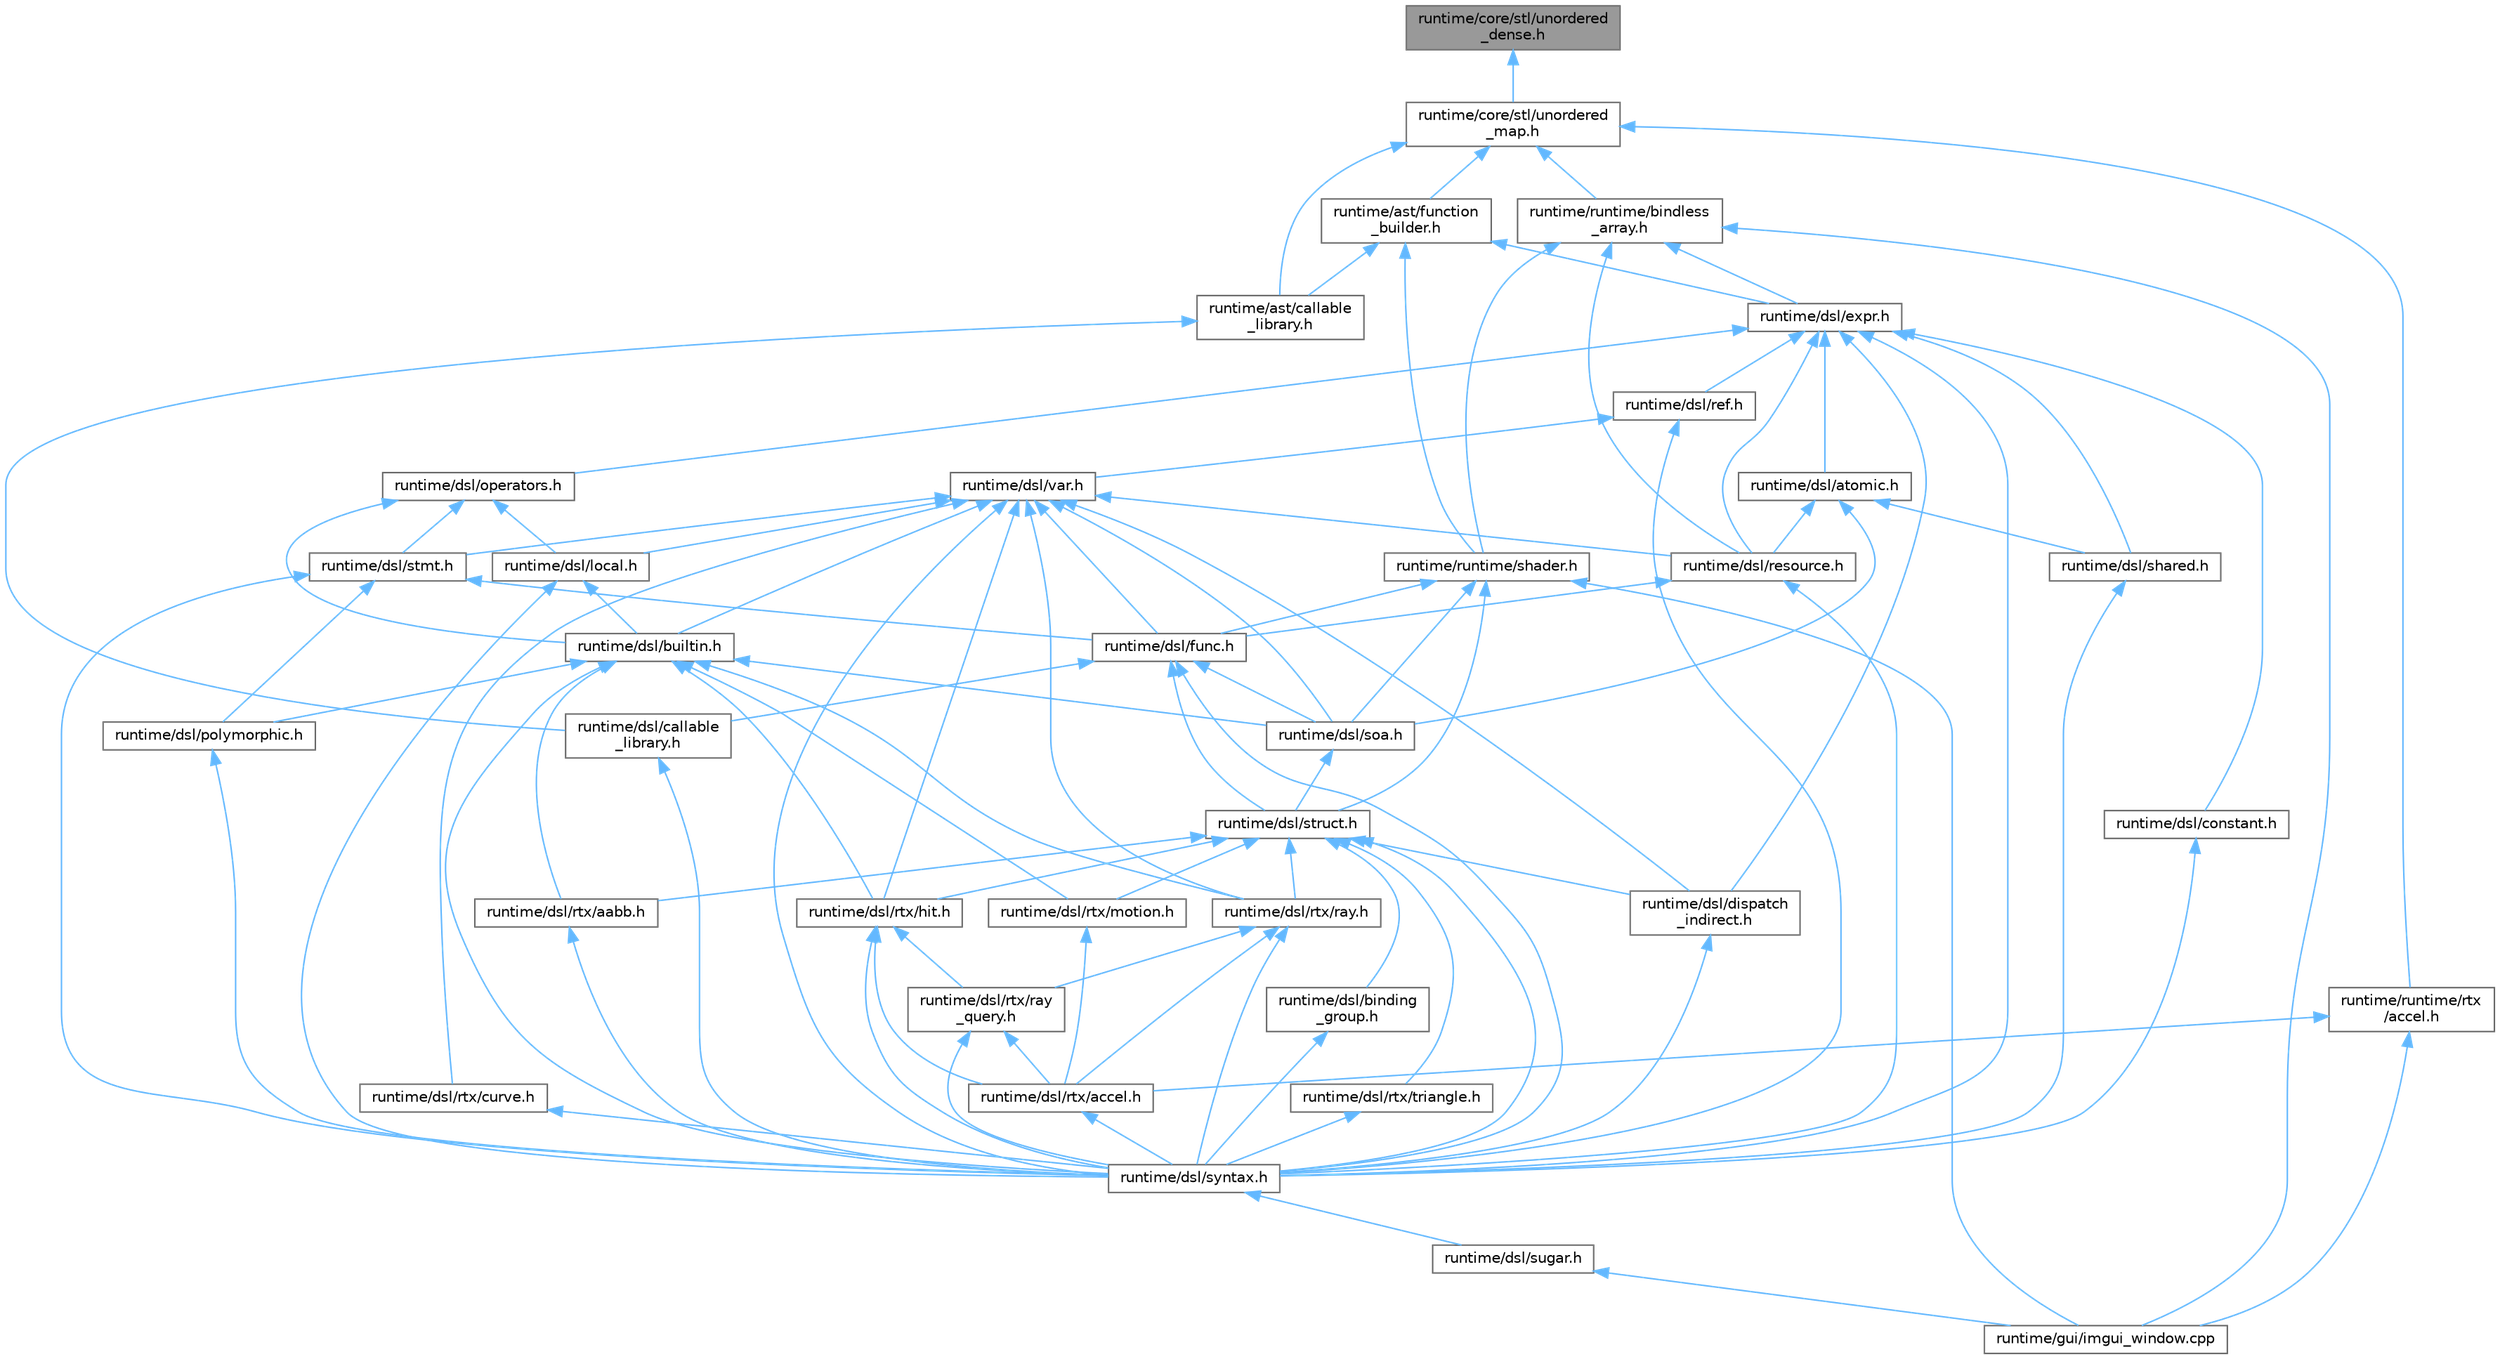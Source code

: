 digraph "runtime/core/stl/unordered_dense.h"
{
 // LATEX_PDF_SIZE
  bgcolor="transparent";
  edge [fontname=Helvetica,fontsize=10,labelfontname=Helvetica,labelfontsize=10];
  node [fontname=Helvetica,fontsize=10,shape=box,height=0.2,width=0.4];
  Node1 [id="Node000001",label="runtime/core/stl/unordered\l_dense.h",height=0.2,width=0.4,color="gray40", fillcolor="grey60", style="filled", fontcolor="black",tooltip=" "];
  Node1 -> Node2 [id="edge1_Node000001_Node000002",dir="back",color="steelblue1",style="solid",tooltip=" "];
  Node2 [id="Node000002",label="runtime/core/stl/unordered\l_map.h",height=0.2,width=0.4,color="grey40", fillcolor="white", style="filled",URL="$core_2stl_2unordered__map_8h.html",tooltip=" "];
  Node2 -> Node3 [id="edge2_Node000002_Node000003",dir="back",color="steelblue1",style="solid",tooltip=" "];
  Node3 [id="Node000003",label="runtime/ast/callable\l_library.h",height=0.2,width=0.4,color="grey40", fillcolor="white", style="filled",URL="$ast_2callable__library_8h.html",tooltip=" "];
  Node3 -> Node4 [id="edge3_Node000003_Node000004",dir="back",color="steelblue1",style="solid",tooltip=" "];
  Node4 [id="Node000004",label="runtime/dsl/callable\l_library.h",height=0.2,width=0.4,color="grey40", fillcolor="white", style="filled",URL="$dsl_2callable__library_8h.html",tooltip=" "];
  Node4 -> Node5 [id="edge4_Node000004_Node000005",dir="back",color="steelblue1",style="solid",tooltip=" "];
  Node5 [id="Node000005",label="runtime/dsl/syntax.h",height=0.2,width=0.4,color="grey40", fillcolor="white", style="filled",URL="$syntax_8h.html",tooltip=" "];
  Node5 -> Node6 [id="edge5_Node000005_Node000006",dir="back",color="steelblue1",style="solid",tooltip=" "];
  Node6 [id="Node000006",label="runtime/dsl/sugar.h",height=0.2,width=0.4,color="grey40", fillcolor="white", style="filled",URL="$sugar_8h.html",tooltip=" "];
  Node6 -> Node7 [id="edge6_Node000006_Node000007",dir="back",color="steelblue1",style="solid",tooltip=" "];
  Node7 [id="Node000007",label="runtime/gui/imgui_window.cpp",height=0.2,width=0.4,color="grey40", fillcolor="white", style="filled",URL="$imgui__window_8cpp.html",tooltip=" "];
  Node2 -> Node8 [id="edge7_Node000002_Node000008",dir="back",color="steelblue1",style="solid",tooltip=" "];
  Node8 [id="Node000008",label="runtime/ast/function\l_builder.h",height=0.2,width=0.4,color="grey40", fillcolor="white", style="filled",URL="$function__builder_8h.html",tooltip=" "];
  Node8 -> Node3 [id="edge8_Node000008_Node000003",dir="back",color="steelblue1",style="solid",tooltip=" "];
  Node8 -> Node9 [id="edge9_Node000008_Node000009",dir="back",color="steelblue1",style="solid",tooltip=" "];
  Node9 [id="Node000009",label="runtime/dsl/expr.h",height=0.2,width=0.4,color="grey40", fillcolor="white", style="filled",URL="$expr_8h.html",tooltip=" "];
  Node9 -> Node10 [id="edge10_Node000009_Node000010",dir="back",color="steelblue1",style="solid",tooltip=" "];
  Node10 [id="Node000010",label="runtime/dsl/atomic.h",height=0.2,width=0.4,color="grey40", fillcolor="white", style="filled",URL="$dsl_2atomic_8h.html",tooltip=" "];
  Node10 -> Node11 [id="edge11_Node000010_Node000011",dir="back",color="steelblue1",style="solid",tooltip=" "];
  Node11 [id="Node000011",label="runtime/dsl/resource.h",height=0.2,width=0.4,color="grey40", fillcolor="white", style="filled",URL="$dsl_2resource_8h.html",tooltip=" "];
  Node11 -> Node12 [id="edge12_Node000011_Node000012",dir="back",color="steelblue1",style="solid",tooltip=" "];
  Node12 [id="Node000012",label="runtime/dsl/func.h",height=0.2,width=0.4,color="grey40", fillcolor="white", style="filled",URL="$func_8h.html",tooltip=" "];
  Node12 -> Node4 [id="edge13_Node000012_Node000004",dir="back",color="steelblue1",style="solid",tooltip=" "];
  Node12 -> Node13 [id="edge14_Node000012_Node000013",dir="back",color="steelblue1",style="solid",tooltip=" "];
  Node13 [id="Node000013",label="runtime/dsl/soa.h",height=0.2,width=0.4,color="grey40", fillcolor="white", style="filled",URL="$soa_8h.html",tooltip=" "];
  Node13 -> Node14 [id="edge15_Node000013_Node000014",dir="back",color="steelblue1",style="solid",tooltip=" "];
  Node14 [id="Node000014",label="runtime/dsl/struct.h",height=0.2,width=0.4,color="grey40", fillcolor="white", style="filled",URL="$struct_8h.html",tooltip=" "];
  Node14 -> Node15 [id="edge16_Node000014_Node000015",dir="back",color="steelblue1",style="solid",tooltip=" "];
  Node15 [id="Node000015",label="runtime/dsl/binding\l_group.h",height=0.2,width=0.4,color="grey40", fillcolor="white", style="filled",URL="$binding__group_8h.html",tooltip=" "];
  Node15 -> Node5 [id="edge17_Node000015_Node000005",dir="back",color="steelblue1",style="solid",tooltip=" "];
  Node14 -> Node16 [id="edge18_Node000014_Node000016",dir="back",color="steelblue1",style="solid",tooltip=" "];
  Node16 [id="Node000016",label="runtime/dsl/dispatch\l_indirect.h",height=0.2,width=0.4,color="grey40", fillcolor="white", style="filled",URL="$dispatch__indirect_8h.html",tooltip=" "];
  Node16 -> Node5 [id="edge19_Node000016_Node000005",dir="back",color="steelblue1",style="solid",tooltip=" "];
  Node14 -> Node17 [id="edge20_Node000014_Node000017",dir="back",color="steelblue1",style="solid",tooltip=" "];
  Node17 [id="Node000017",label="runtime/dsl/rtx/aabb.h",height=0.2,width=0.4,color="grey40", fillcolor="white", style="filled",URL="$dsl_2rtx_2aabb_8h.html",tooltip=" "];
  Node17 -> Node5 [id="edge21_Node000017_Node000005",dir="back",color="steelblue1",style="solid",tooltip=" "];
  Node14 -> Node18 [id="edge22_Node000014_Node000018",dir="back",color="steelblue1",style="solid",tooltip=" "];
  Node18 [id="Node000018",label="runtime/dsl/rtx/hit.h",height=0.2,width=0.4,color="grey40", fillcolor="white", style="filled",URL="$dsl_2rtx_2hit_8h.html",tooltip=" "];
  Node18 -> Node19 [id="edge23_Node000018_Node000019",dir="back",color="steelblue1",style="solid",tooltip=" "];
  Node19 [id="Node000019",label="runtime/dsl/rtx/accel.h",height=0.2,width=0.4,color="grey40", fillcolor="white", style="filled",URL="$dsl_2rtx_2accel_8h.html",tooltip=" "];
  Node19 -> Node5 [id="edge24_Node000019_Node000005",dir="back",color="steelblue1",style="solid",tooltip=" "];
  Node18 -> Node20 [id="edge25_Node000018_Node000020",dir="back",color="steelblue1",style="solid",tooltip=" "];
  Node20 [id="Node000020",label="runtime/dsl/rtx/ray\l_query.h",height=0.2,width=0.4,color="grey40", fillcolor="white", style="filled",URL="$ray__query_8h.html",tooltip=" "];
  Node20 -> Node19 [id="edge26_Node000020_Node000019",dir="back",color="steelblue1",style="solid",tooltip=" "];
  Node20 -> Node5 [id="edge27_Node000020_Node000005",dir="back",color="steelblue1",style="solid",tooltip=" "];
  Node18 -> Node5 [id="edge28_Node000018_Node000005",dir="back",color="steelblue1",style="solid",tooltip=" "];
  Node14 -> Node21 [id="edge29_Node000014_Node000021",dir="back",color="steelblue1",style="solid",tooltip=" "];
  Node21 [id="Node000021",label="runtime/dsl/rtx/motion.h",height=0.2,width=0.4,color="grey40", fillcolor="white", style="filled",URL="$motion_8h.html",tooltip=" "];
  Node21 -> Node19 [id="edge30_Node000021_Node000019",dir="back",color="steelblue1",style="solid",tooltip=" "];
  Node14 -> Node22 [id="edge31_Node000014_Node000022",dir="back",color="steelblue1",style="solid",tooltip=" "];
  Node22 [id="Node000022",label="runtime/dsl/rtx/ray.h",height=0.2,width=0.4,color="grey40", fillcolor="white", style="filled",URL="$dsl_2rtx_2ray_8h.html",tooltip=" "];
  Node22 -> Node19 [id="edge32_Node000022_Node000019",dir="back",color="steelblue1",style="solid",tooltip=" "];
  Node22 -> Node20 [id="edge33_Node000022_Node000020",dir="back",color="steelblue1",style="solid",tooltip=" "];
  Node22 -> Node5 [id="edge34_Node000022_Node000005",dir="back",color="steelblue1",style="solid",tooltip=" "];
  Node14 -> Node23 [id="edge35_Node000014_Node000023",dir="back",color="steelblue1",style="solid",tooltip=" "];
  Node23 [id="Node000023",label="runtime/dsl/rtx/triangle.h",height=0.2,width=0.4,color="grey40", fillcolor="white", style="filled",URL="$dsl_2rtx_2triangle_8h.html",tooltip=" "];
  Node23 -> Node5 [id="edge36_Node000023_Node000005",dir="back",color="steelblue1",style="solid",tooltip=" "];
  Node14 -> Node5 [id="edge37_Node000014_Node000005",dir="back",color="steelblue1",style="solid",tooltip=" "];
  Node12 -> Node14 [id="edge38_Node000012_Node000014",dir="back",color="steelblue1",style="solid",tooltip=" "];
  Node12 -> Node5 [id="edge39_Node000012_Node000005",dir="back",color="steelblue1",style="solid",tooltip=" "];
  Node11 -> Node5 [id="edge40_Node000011_Node000005",dir="back",color="steelblue1",style="solid",tooltip=" "];
  Node10 -> Node24 [id="edge41_Node000010_Node000024",dir="back",color="steelblue1",style="solid",tooltip=" "];
  Node24 [id="Node000024",label="runtime/dsl/shared.h",height=0.2,width=0.4,color="grey40", fillcolor="white", style="filled",URL="$shared_8h.html",tooltip=" "];
  Node24 -> Node5 [id="edge42_Node000024_Node000005",dir="back",color="steelblue1",style="solid",tooltip=" "];
  Node10 -> Node13 [id="edge43_Node000010_Node000013",dir="back",color="steelblue1",style="solid",tooltip=" "];
  Node9 -> Node25 [id="edge44_Node000009_Node000025",dir="back",color="steelblue1",style="solid",tooltip=" "];
  Node25 [id="Node000025",label="runtime/dsl/constant.h",height=0.2,width=0.4,color="grey40", fillcolor="white", style="filled",URL="$constant_8h.html",tooltip=" "];
  Node25 -> Node5 [id="edge45_Node000025_Node000005",dir="back",color="steelblue1",style="solid",tooltip=" "];
  Node9 -> Node16 [id="edge46_Node000009_Node000016",dir="back",color="steelblue1",style="solid",tooltip=" "];
  Node9 -> Node26 [id="edge47_Node000009_Node000026",dir="back",color="steelblue1",style="solid",tooltip=" "];
  Node26 [id="Node000026",label="runtime/dsl/operators.h",height=0.2,width=0.4,color="grey40", fillcolor="white", style="filled",URL="$operators_8h.html",tooltip=" "];
  Node26 -> Node27 [id="edge48_Node000026_Node000027",dir="back",color="steelblue1",style="solid",tooltip=" "];
  Node27 [id="Node000027",label="runtime/dsl/builtin.h",height=0.2,width=0.4,color="grey40", fillcolor="white", style="filled",URL="$builtin_8h.html",tooltip=" "];
  Node27 -> Node28 [id="edge49_Node000027_Node000028",dir="back",color="steelblue1",style="solid",tooltip=" "];
  Node28 [id="Node000028",label="runtime/dsl/polymorphic.h",height=0.2,width=0.4,color="grey40", fillcolor="white", style="filled",URL="$polymorphic_8h.html",tooltip=" "];
  Node28 -> Node5 [id="edge50_Node000028_Node000005",dir="back",color="steelblue1",style="solid",tooltip=" "];
  Node27 -> Node17 [id="edge51_Node000027_Node000017",dir="back",color="steelblue1",style="solid",tooltip=" "];
  Node27 -> Node18 [id="edge52_Node000027_Node000018",dir="back",color="steelblue1",style="solid",tooltip=" "];
  Node27 -> Node21 [id="edge53_Node000027_Node000021",dir="back",color="steelblue1",style="solid",tooltip=" "];
  Node27 -> Node22 [id="edge54_Node000027_Node000022",dir="back",color="steelblue1",style="solid",tooltip=" "];
  Node27 -> Node13 [id="edge55_Node000027_Node000013",dir="back",color="steelblue1",style="solid",tooltip=" "];
  Node27 -> Node5 [id="edge56_Node000027_Node000005",dir="back",color="steelblue1",style="solid",tooltip=" "];
  Node26 -> Node29 [id="edge57_Node000026_Node000029",dir="back",color="steelblue1",style="solid",tooltip=" "];
  Node29 [id="Node000029",label="runtime/dsl/local.h",height=0.2,width=0.4,color="grey40", fillcolor="white", style="filled",URL="$local_8h.html",tooltip=" "];
  Node29 -> Node27 [id="edge58_Node000029_Node000027",dir="back",color="steelblue1",style="solid",tooltip=" "];
  Node29 -> Node5 [id="edge59_Node000029_Node000005",dir="back",color="steelblue1",style="solid",tooltip=" "];
  Node26 -> Node30 [id="edge60_Node000026_Node000030",dir="back",color="steelblue1",style="solid",tooltip=" "];
  Node30 [id="Node000030",label="runtime/dsl/stmt.h",height=0.2,width=0.4,color="grey40", fillcolor="white", style="filled",URL="$stmt_8h.html",tooltip=" "];
  Node30 -> Node12 [id="edge61_Node000030_Node000012",dir="back",color="steelblue1",style="solid",tooltip=" "];
  Node30 -> Node28 [id="edge62_Node000030_Node000028",dir="back",color="steelblue1",style="solid",tooltip=" "];
  Node30 -> Node5 [id="edge63_Node000030_Node000005",dir="back",color="steelblue1",style="solid",tooltip=" "];
  Node9 -> Node31 [id="edge64_Node000009_Node000031",dir="back",color="steelblue1",style="solid",tooltip=" "];
  Node31 [id="Node000031",label="runtime/dsl/ref.h",height=0.2,width=0.4,color="grey40", fillcolor="white", style="filled",URL="$ref_8h.html",tooltip=" "];
  Node31 -> Node5 [id="edge65_Node000031_Node000005",dir="back",color="steelblue1",style="solid",tooltip=" "];
  Node31 -> Node32 [id="edge66_Node000031_Node000032",dir="back",color="steelblue1",style="solid",tooltip=" "];
  Node32 [id="Node000032",label="runtime/dsl/var.h",height=0.2,width=0.4,color="grey40", fillcolor="white", style="filled",URL="$var_8h.html",tooltip=" "];
  Node32 -> Node27 [id="edge67_Node000032_Node000027",dir="back",color="steelblue1",style="solid",tooltip=" "];
  Node32 -> Node16 [id="edge68_Node000032_Node000016",dir="back",color="steelblue1",style="solid",tooltip=" "];
  Node32 -> Node12 [id="edge69_Node000032_Node000012",dir="back",color="steelblue1",style="solid",tooltip=" "];
  Node32 -> Node29 [id="edge70_Node000032_Node000029",dir="back",color="steelblue1",style="solid",tooltip=" "];
  Node32 -> Node11 [id="edge71_Node000032_Node000011",dir="back",color="steelblue1",style="solid",tooltip=" "];
  Node32 -> Node33 [id="edge72_Node000032_Node000033",dir="back",color="steelblue1",style="solid",tooltip=" "];
  Node33 [id="Node000033",label="runtime/dsl/rtx/curve.h",height=0.2,width=0.4,color="grey40", fillcolor="white", style="filled",URL="$dsl_2rtx_2curve_8h.html",tooltip=" "];
  Node33 -> Node5 [id="edge73_Node000033_Node000005",dir="back",color="steelblue1",style="solid",tooltip=" "];
  Node32 -> Node18 [id="edge74_Node000032_Node000018",dir="back",color="steelblue1",style="solid",tooltip=" "];
  Node32 -> Node22 [id="edge75_Node000032_Node000022",dir="back",color="steelblue1",style="solid",tooltip=" "];
  Node32 -> Node13 [id="edge76_Node000032_Node000013",dir="back",color="steelblue1",style="solid",tooltip=" "];
  Node32 -> Node30 [id="edge77_Node000032_Node000030",dir="back",color="steelblue1",style="solid",tooltip=" "];
  Node32 -> Node5 [id="edge78_Node000032_Node000005",dir="back",color="steelblue1",style="solid",tooltip=" "];
  Node9 -> Node11 [id="edge79_Node000009_Node000011",dir="back",color="steelblue1",style="solid",tooltip=" "];
  Node9 -> Node24 [id="edge80_Node000009_Node000024",dir="back",color="steelblue1",style="solid",tooltip=" "];
  Node9 -> Node5 [id="edge81_Node000009_Node000005",dir="back",color="steelblue1",style="solid",tooltip=" "];
  Node8 -> Node34 [id="edge82_Node000008_Node000034",dir="back",color="steelblue1",style="solid",tooltip=" "];
  Node34 [id="Node000034",label="runtime/runtime/shader.h",height=0.2,width=0.4,color="grey40", fillcolor="white", style="filled",URL="$shader_8h.html",tooltip=" "];
  Node34 -> Node12 [id="edge83_Node000034_Node000012",dir="back",color="steelblue1",style="solid",tooltip=" "];
  Node34 -> Node13 [id="edge84_Node000034_Node000013",dir="back",color="steelblue1",style="solid",tooltip=" "];
  Node34 -> Node14 [id="edge85_Node000034_Node000014",dir="back",color="steelblue1",style="solid",tooltip=" "];
  Node34 -> Node7 [id="edge86_Node000034_Node000007",dir="back",color="steelblue1",style="solid",tooltip=" "];
  Node2 -> Node35 [id="edge87_Node000002_Node000035",dir="back",color="steelblue1",style="solid",tooltip=" "];
  Node35 [id="Node000035",label="runtime/runtime/bindless\l_array.h",height=0.2,width=0.4,color="grey40", fillcolor="white", style="filled",URL="$bindless__array_8h.html",tooltip=" "];
  Node35 -> Node9 [id="edge88_Node000035_Node000009",dir="back",color="steelblue1",style="solid",tooltip=" "];
  Node35 -> Node11 [id="edge89_Node000035_Node000011",dir="back",color="steelblue1",style="solid",tooltip=" "];
  Node35 -> Node7 [id="edge90_Node000035_Node000007",dir="back",color="steelblue1",style="solid",tooltip=" "];
  Node35 -> Node34 [id="edge91_Node000035_Node000034",dir="back",color="steelblue1",style="solid",tooltip=" "];
  Node2 -> Node36 [id="edge92_Node000002_Node000036",dir="back",color="steelblue1",style="solid",tooltip=" "];
  Node36 [id="Node000036",label="runtime/runtime/rtx\l/accel.h",height=0.2,width=0.4,color="grey40", fillcolor="white", style="filled",URL="$runtime_2rtx_2accel_8h.html",tooltip=" "];
  Node36 -> Node19 [id="edge93_Node000036_Node000019",dir="back",color="steelblue1",style="solid",tooltip=" "];
  Node36 -> Node7 [id="edge94_Node000036_Node000007",dir="back",color="steelblue1",style="solid",tooltip=" "];
}
